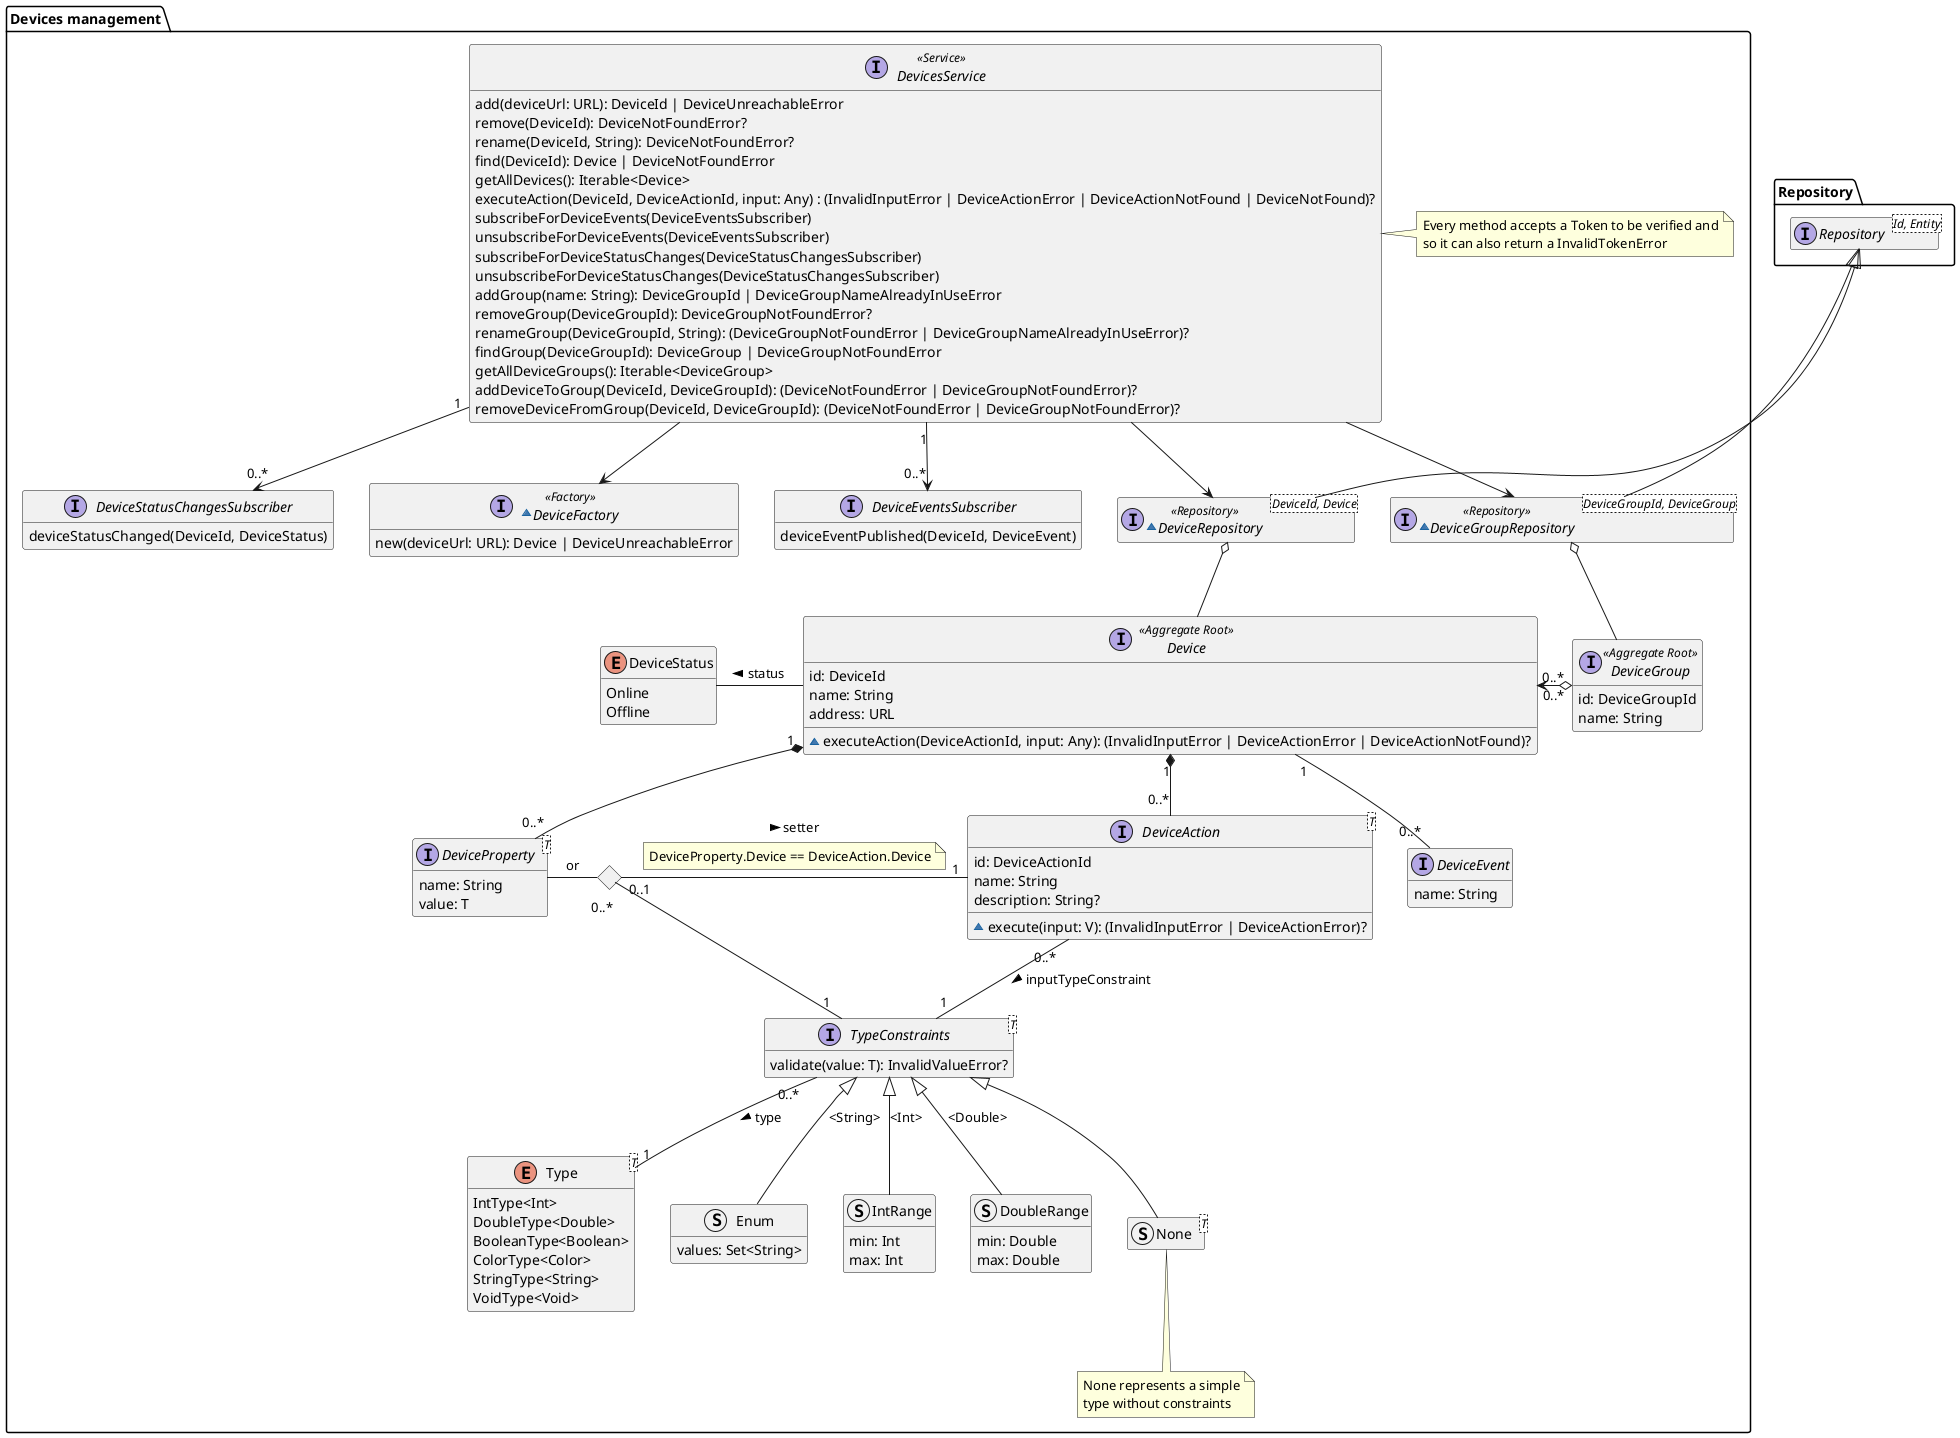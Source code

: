@startuml devices-management-domain-model

hide empty members
package Repository{
    interface Repository<Id, Entity>
}

package "Devices management" {

    interface Device <<Aggregate Root>> {
        id: DeviceId
        name: String
        address: URL
        ~ executeAction(DeviceActionId, input: Any): (InvalidInputError | DeviceActionError | DeviceActionNotFound)?
    }

    enum DeviceStatus {
        Online
        Offline
    }

    interface DeviceGroup <<Aggregate Root>> {
        id: DeviceGroupId
        name: String
    }

    enum Type<T> {
        IntType<Int>
        DoubleType<Double>
        BooleanType<Boolean>
        ColorType<Color>
        StringType<String>
        VoidType<Void>
    }

    interface TypeConstraints<T> {
        validate(value: T): InvalidValueError?
    }

    struct Enum {
        values: Set<String>
    }

    struct IntRange {
        min: Int
        max: Int
    }

    struct DoubleRange {
        min: Double
        max: Double
    }

    struct None<T>
    note bottom of None
        None represents a simple
        type without constraints
    end note


    interface DeviceProperty<T> {
        name: String
        value: T
    }

    interface DeviceAction<T> {
        id: DeviceActionId
        name: String
        description: String?
        ~ execute(input: V): (InvalidInputError | DeviceActionError)?
    }

    interface DeviceEvent {
        name: String
    }

    ~interface DeviceRepository<DeviceId, Device> <<Repository>> {
    }
    ~interface DeviceGroupRepository<DeviceGroupId, DeviceGroup> <<Repository>> {
    }

    interface DeviceEventsSubscriber {
        deviceEventPublished(DeviceId, DeviceEvent)
    }

    interface DeviceStatusChangesSubscriber {
        deviceStatusChanged(DeviceId, DeviceStatus)
    }

    interface DevicesService <<Service>> {
        add(deviceUrl: URL): DeviceId | DeviceUnreachableError
        remove(DeviceId): DeviceNotFoundError?
        rename(DeviceId, String): DeviceNotFoundError?
        find(DeviceId): Device | DeviceNotFoundError
        getAllDevices(): Iterable<Device>
        executeAction(DeviceId, DeviceActionId, input: Any) : (InvalidInputError | DeviceActionError | DeviceActionNotFound | DeviceNotFound)?
        subscribeForDeviceEvents(DeviceEventsSubscriber)
        unsubscribeForDeviceEvents(DeviceEventsSubscriber)
        subscribeForDeviceStatusChanges(DeviceStatusChangesSubscriber)
        unsubscribeForDeviceStatusChanges(DeviceStatusChangesSubscriber)
        addGroup(name: String): DeviceGroupId | DeviceGroupNameAlreadyInUseError
        removeGroup(DeviceGroupId): DeviceGroupNotFoundError?
        renameGroup(DeviceGroupId, String): (DeviceGroupNotFoundError | DeviceGroupNameAlreadyInUseError)?
        findGroup(DeviceGroupId): DeviceGroup | DeviceGroupNotFoundError
        getAllDeviceGroups(): Iterable<DeviceGroup>
        addDeviceToGroup(DeviceId, DeviceGroupId): (DeviceNotFoundError | DeviceGroupNotFoundError)?
        removeDeviceFromGroup(DeviceId, DeviceGroupId): (DeviceNotFoundError | DeviceGroupNotFoundError)?
    }

    note right of DevicesService
        Every method accepts a Token to be verified and
        so it can also return a InvalidTokenError
    end note

    ~interface DeviceFactory <<Factory>> {
        new(deviceUrl: URL): Device | DeviceUnreachableError
    }


    Device -l- DeviceStatus : "status >"
    Device "0..*"  <-r-o "0..*" DeviceGroup
    TypeConstraints "0..*" -- "1" Type : "type >"
    Enum -u-|> TypeConstraints : "<String>"
    IntRange -u-|> TypeConstraints : "<Int>"
    DoubleRange -u-|> TypeConstraints : "<Double>"
    None -u-|> TypeConstraints
    DeviceAction "0..*" -- "1" TypeConstraints : "inputTypeConstraint >"
    Device "1" *-- "0..*" DeviceProperty
    Device "1" *-- "0..*" DeviceAction
    <> Diamond
    DeviceProperty -r- Diamond : "or"
    Diamond "0..1" -r- "1" DeviceAction : "setter >"
    note on link
        DeviceProperty.Device == DeviceAction.Device
    end note
    Diamond "0..*" -- "1" TypeConstraints
    Device "1" -- "0..*" DeviceEvent
    DeviceGroupRepository -u-|> Repository.Repository
    DeviceGroupRepository o-- DeviceGroup
    DeviceRepository -u-|> Repository.Repository
    DeviceRepository o-- Device
    DevicesService --> DeviceRepository
    DevicesService --> DeviceGroupRepository
    DevicesService --> DeviceFactory
    DevicesService "1" --> "0..*" DeviceEventsSubscriber
    DevicesService "1" --> "0..*" DeviceStatusChangesSubscriber
}

@enduml
